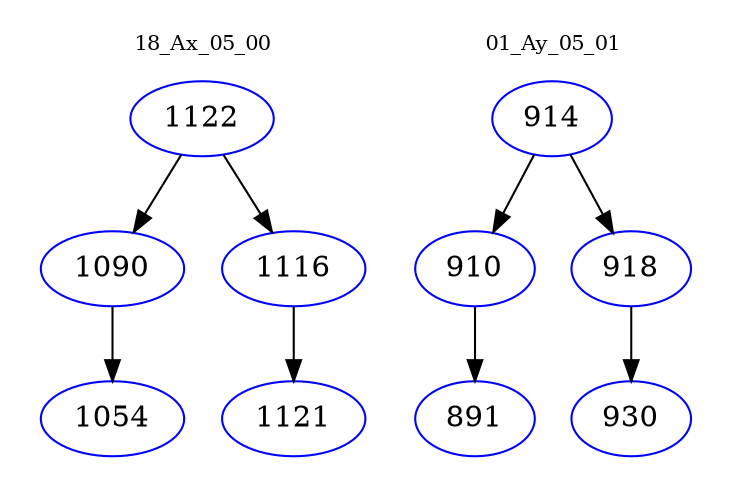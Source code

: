 digraph{
subgraph cluster_0 {
color = white
label = "18_Ax_05_00";
fontsize=10;
T0_1122 [label="1122", color="blue"]
T0_1122 -> T0_1090 [color="black"]
T0_1090 [label="1090", color="blue"]
T0_1090 -> T0_1054 [color="black"]
T0_1054 [label="1054", color="blue"]
T0_1122 -> T0_1116 [color="black"]
T0_1116 [label="1116", color="blue"]
T0_1116 -> T0_1121 [color="black"]
T0_1121 [label="1121", color="blue"]
}
subgraph cluster_1 {
color = white
label = "01_Ay_05_01";
fontsize=10;
T1_914 [label="914", color="blue"]
T1_914 -> T1_910 [color="black"]
T1_910 [label="910", color="blue"]
T1_910 -> T1_891 [color="black"]
T1_891 [label="891", color="blue"]
T1_914 -> T1_918 [color="black"]
T1_918 [label="918", color="blue"]
T1_918 -> T1_930 [color="black"]
T1_930 [label="930", color="blue"]
}
}
